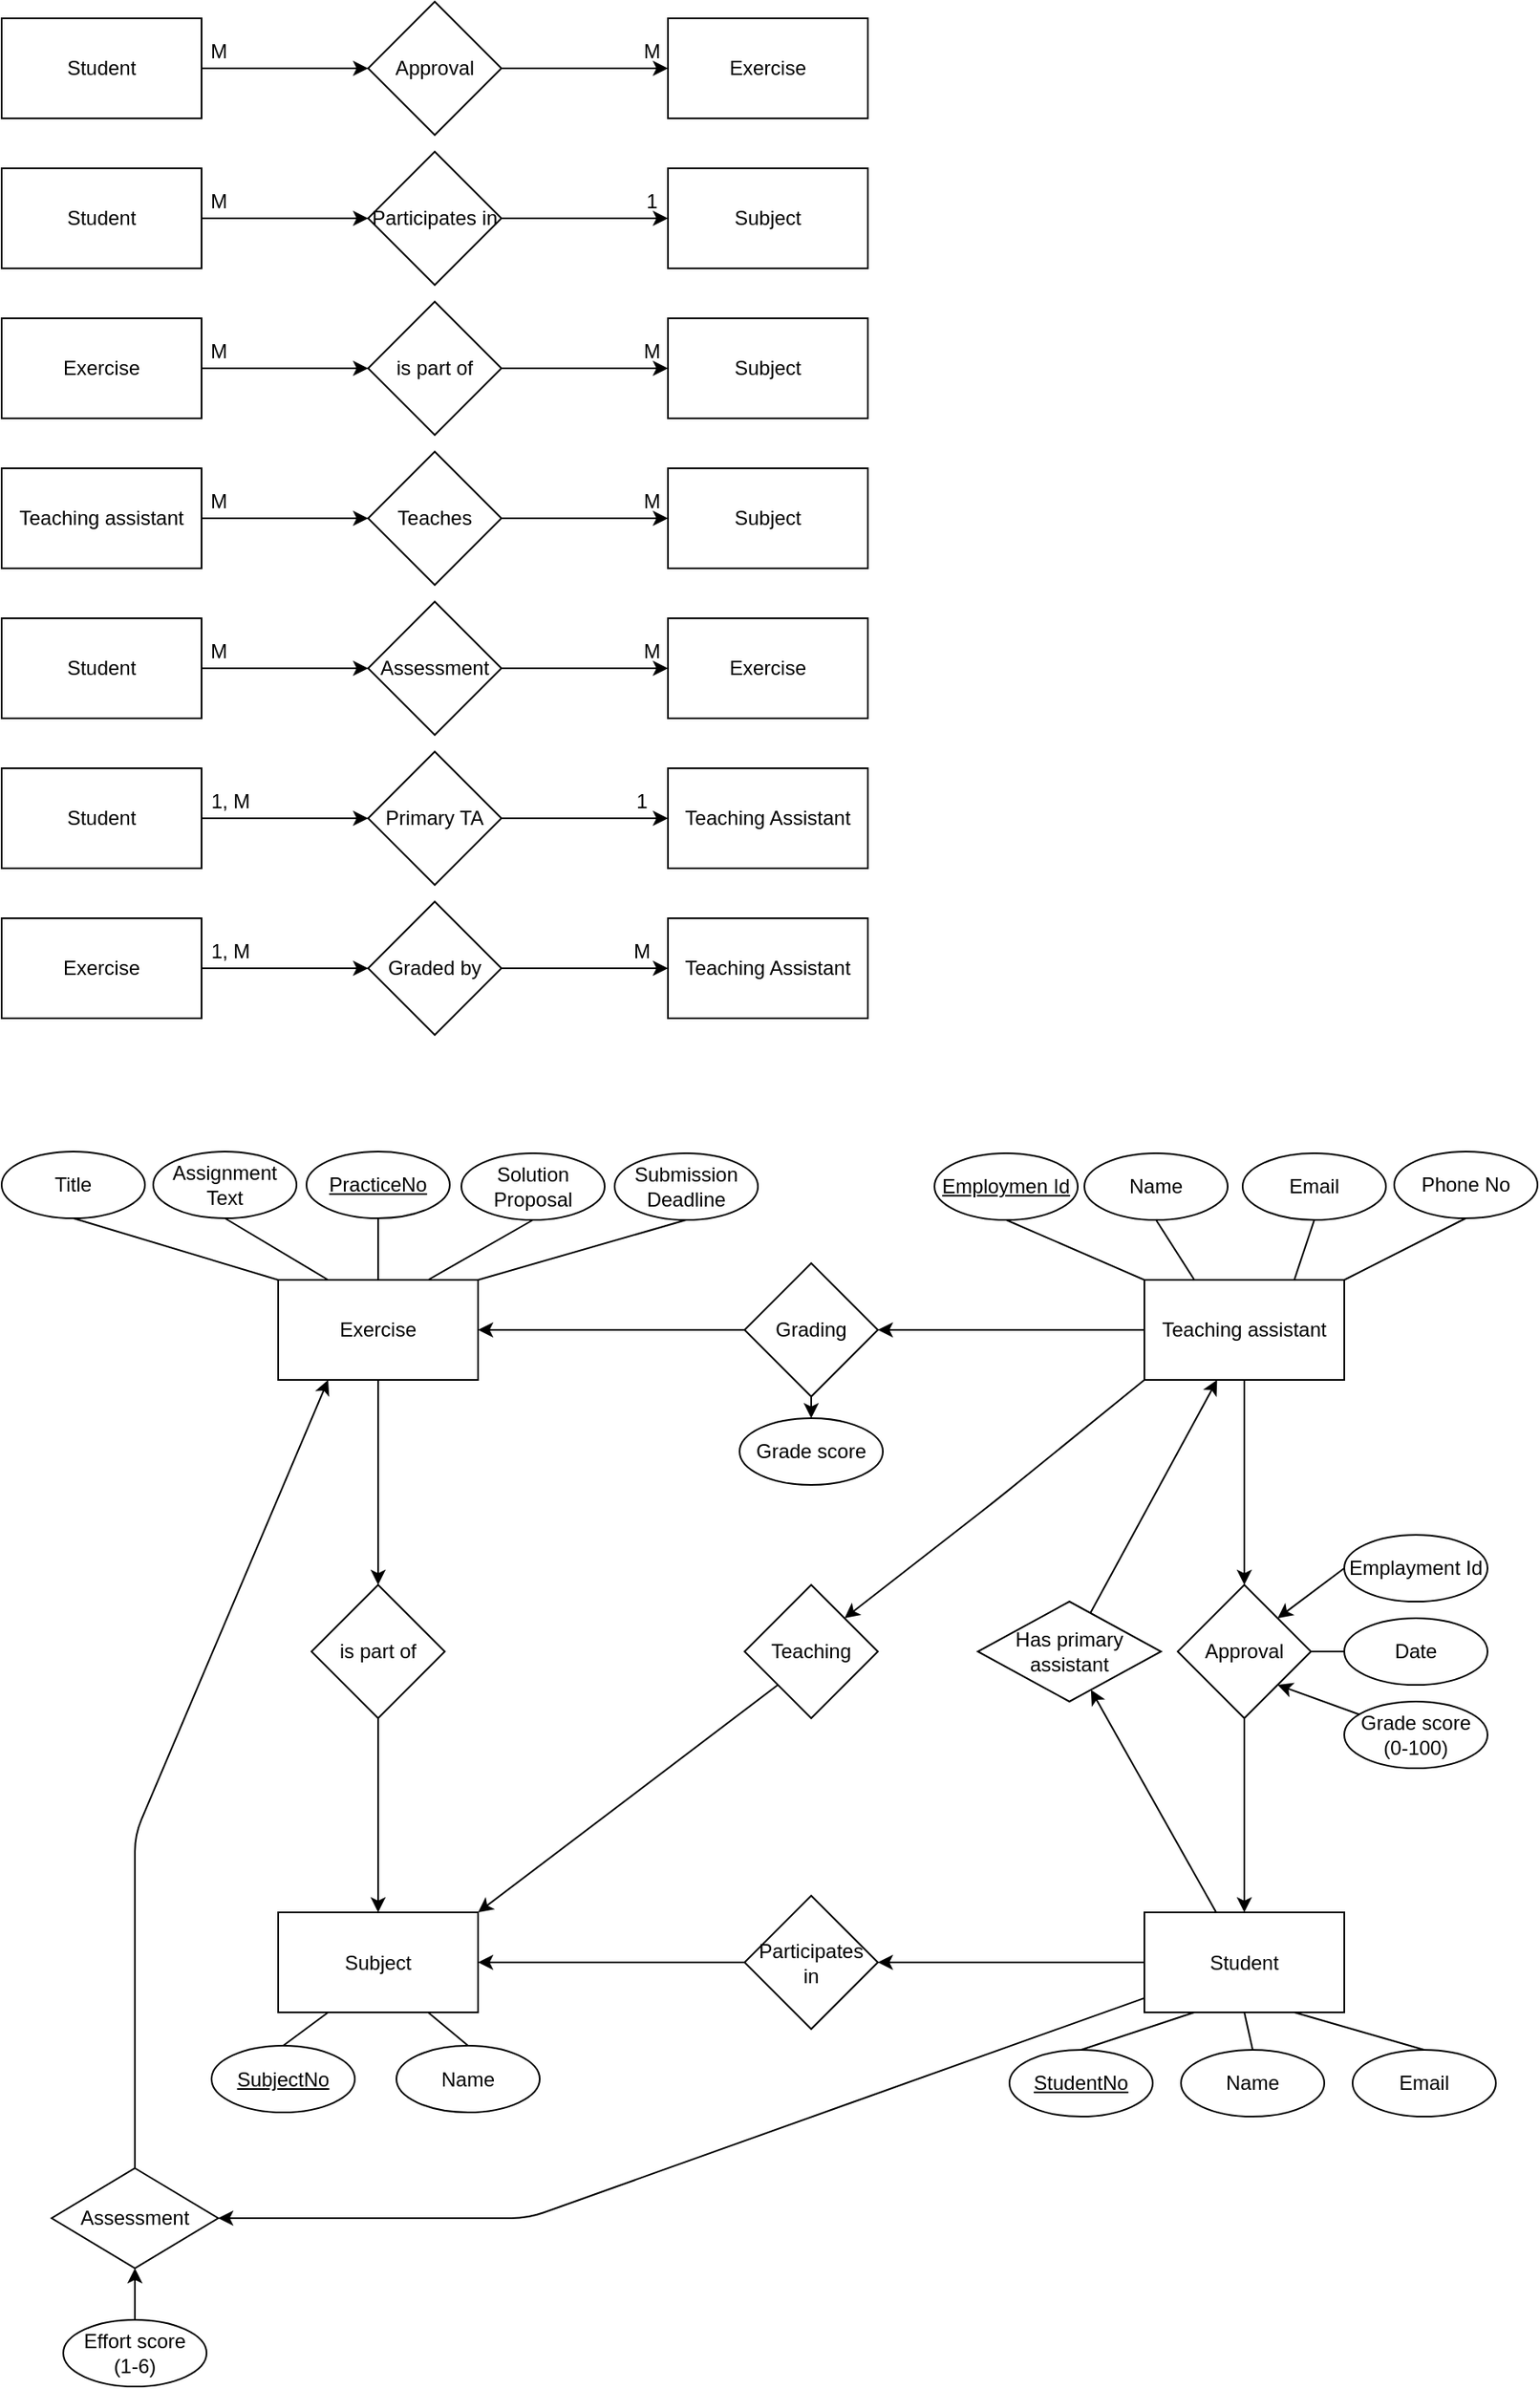 <mxfile>
    <diagram id="Trdfxok5Aq1pw58_UTrk" name="Page-1">
        <mxGraphModel dx="1140" dy="910" grid="1" gridSize="10" guides="1" tooltips="1" connect="1" arrows="1" fold="1" page="1" pageScale="1" pageWidth="827" pageHeight="1169" math="0" shadow="0">
            <root>
                <mxCell id="0"/>
                <mxCell id="1" parent="0"/>
                <mxCell id="164" style="edgeStyle=none;html=1;exitX=1;exitY=0.5;exitDx=0;exitDy=0;" edge="1" parent="1" source="5akjp0fPnfC4H997W78s-1" target="5akjp0fPnfC4H997W78s-3">
                    <mxGeometry relative="1" as="geometry"/>
                </mxCell>
                <mxCell id="5akjp0fPnfC4H997W78s-1" value="Student" style="rounded=0;whiteSpace=wrap;html=1;" parent="1" vertex="1">
                    <mxGeometry x="40" y="40" width="120" height="60" as="geometry"/>
                </mxCell>
                <mxCell id="5akjp0fPnfC4H997W78s-2" value="Exercise" style="rounded=0;whiteSpace=wrap;html=1;" parent="1" vertex="1">
                    <mxGeometry x="440" y="40" width="120" height="60" as="geometry"/>
                </mxCell>
                <mxCell id="165" style="edgeStyle=none;html=1;exitX=1;exitY=0.5;exitDx=0;exitDy=0;" edge="1" parent="1" source="5akjp0fPnfC4H997W78s-3" target="5akjp0fPnfC4H997W78s-2">
                    <mxGeometry relative="1" as="geometry"/>
                </mxCell>
                <mxCell id="5akjp0fPnfC4H997W78s-3" value="Approval" style="rhombus;whiteSpace=wrap;html=1;" parent="1" vertex="1">
                    <mxGeometry x="260" y="30" width="80" height="80" as="geometry"/>
                </mxCell>
                <mxCell id="166" style="edgeStyle=none;html=1;exitX=1;exitY=0.5;exitDx=0;exitDy=0;" edge="1" parent="1" source="5akjp0fPnfC4H997W78s-25" target="5akjp0fPnfC4H997W78s-27">
                    <mxGeometry relative="1" as="geometry"/>
                </mxCell>
                <mxCell id="5akjp0fPnfC4H997W78s-25" value="Student" style="rounded=0;whiteSpace=wrap;html=1;" parent="1" vertex="1">
                    <mxGeometry x="40" y="130" width="120" height="60" as="geometry"/>
                </mxCell>
                <mxCell id="5akjp0fPnfC4H997W78s-26" value="Subject" style="rounded=0;whiteSpace=wrap;html=1;" parent="1" vertex="1">
                    <mxGeometry x="440" y="130" width="120" height="60" as="geometry"/>
                </mxCell>
                <mxCell id="167" style="edgeStyle=none;html=1;exitX=1;exitY=0.5;exitDx=0;exitDy=0;" edge="1" parent="1" source="5akjp0fPnfC4H997W78s-27" target="5akjp0fPnfC4H997W78s-26">
                    <mxGeometry relative="1" as="geometry"/>
                </mxCell>
                <mxCell id="5akjp0fPnfC4H997W78s-27" value="Participates in" style="rhombus;whiteSpace=wrap;html=1;" parent="1" vertex="1">
                    <mxGeometry x="260" y="120" width="80" height="80" as="geometry"/>
                </mxCell>
                <mxCell id="168" style="edgeStyle=none;html=1;exitX=1;exitY=0.5;exitDx=0;exitDy=0;entryX=0;entryY=0.5;entryDx=0;entryDy=0;" edge="1" parent="1" source="5akjp0fPnfC4H997W78s-30" target="5akjp0fPnfC4H997W78s-32">
                    <mxGeometry relative="1" as="geometry"/>
                </mxCell>
                <mxCell id="5akjp0fPnfC4H997W78s-30" value="Exercise" style="rounded=0;whiteSpace=wrap;html=1;" parent="1" vertex="1">
                    <mxGeometry x="40" y="220" width="120" height="60" as="geometry"/>
                </mxCell>
                <mxCell id="5akjp0fPnfC4H997W78s-31" value="Subject" style="rounded=0;whiteSpace=wrap;html=1;" parent="1" vertex="1">
                    <mxGeometry x="440" y="220" width="120" height="60" as="geometry"/>
                </mxCell>
                <mxCell id="95" value="Teaching" style="rhombus;whiteSpace=wrap;html=1;" vertex="1" parent="1">
                    <mxGeometry x="486" y="980" width="80" height="80" as="geometry"/>
                </mxCell>
                <mxCell id="98" style="edgeStyle=none;html=1;exitX=0;exitY=1;exitDx=0;exitDy=0;entryX=1;entryY=0;entryDx=0;entryDy=0;" edge="1" parent="1" source="95" target="64">
                    <mxGeometry relative="1" as="geometry"/>
                </mxCell>
                <mxCell id="48" value="Approval" style="rhombus;whiteSpace=wrap;html=1;" vertex="1" parent="1">
                    <mxGeometry x="746" y="980" width="80" height="80" as="geometry"/>
                </mxCell>
                <mxCell id="52" value="" style="endArrow=none;html=1;rounded=0;entryX=0;entryY=0;entryDx=0;entryDy=0;exitX=0.5;exitY=1;exitDx=0;exitDy=0;" edge="1" parent="1" source="75" target="50">
                    <mxGeometry width="50" height="50" relative="1" as="geometry">
                        <mxPoint x="168" y="1124.5" as="sourcePoint"/>
                        <mxPoint x="226" y="1151.5" as="targetPoint"/>
                    </mxGeometry>
                </mxCell>
                <mxCell id="53" value="" style="endArrow=none;html=1;rounded=0;entryX=0.25;entryY=0;entryDx=0;entryDy=0;exitX=0.5;exitY=1;exitDx=0;exitDy=0;" edge="1" parent="1" source="74" target="50">
                    <mxGeometry width="50" height="50" relative="1" as="geometry">
                        <mxPoint x="344.13" y="760.442" as="sourcePoint"/>
                        <mxPoint x="156" y="1301.5" as="targetPoint"/>
                    </mxGeometry>
                </mxCell>
                <mxCell id="54" value="" style="endArrow=none;html=1;rounded=0;exitX=0.5;exitY=1;exitDx=0;exitDy=0;entryX=0.75;entryY=0;entryDx=0;entryDy=0;" edge="1" parent="1" source="49" target="50">
                    <mxGeometry width="50" height="50" relative="1" as="geometry">
                        <mxPoint x="166" y="1341.5" as="sourcePoint"/>
                        <mxPoint x="423" y="811.5" as="targetPoint"/>
                    </mxGeometry>
                </mxCell>
                <mxCell id="55" value="" style="endArrow=none;html=1;rounded=0;exitX=1;exitY=0;exitDx=0;exitDy=0;entryX=0.5;entryY=1;entryDx=0;entryDy=0;" edge="1" parent="1" source="50" target="73">
                    <mxGeometry width="50" height="50" relative="1" as="geometry">
                        <mxPoint x="356" y="1211.5" as="sourcePoint"/>
                        <mxPoint x="579.599" y="756.525" as="targetPoint"/>
                    </mxGeometry>
                </mxCell>
                <mxCell id="57" value="" style="endArrow=none;html=1;rounded=0;exitX=0;exitY=0.5;exitDx=0;exitDy=0;entryX=1;entryY=0.5;entryDx=0;entryDy=0;" edge="1" parent="1" source="113" target="48">
                    <mxGeometry width="50" height="50" relative="1" as="geometry">
                        <mxPoint x="851" y="1024" as="sourcePoint"/>
                        <mxPoint x="748" y="966.5" as="targetPoint"/>
                    </mxGeometry>
                </mxCell>
                <mxCell id="59" value="Student" style="rounded=0;whiteSpace=wrap;html=1;" vertex="1" parent="1">
                    <mxGeometry x="726" y="1176.5" width="120" height="60" as="geometry"/>
                </mxCell>
                <mxCell id="60" value="" style="endArrow=none;html=1;rounded=0;entryX=0.75;entryY=1;entryDx=0;entryDy=0;exitX=0.5;exitY=0;exitDx=0;exitDy=0;" edge="1" parent="1" source="78" target="59">
                    <mxGeometry width="50" height="50" relative="1" as="geometry">
                        <mxPoint x="901" y="1249" as="sourcePoint"/>
                        <mxPoint x="621" y="1449" as="targetPoint"/>
                    </mxGeometry>
                </mxCell>
                <mxCell id="61" value="" style="endArrow=none;html=1;rounded=0;exitX=0.5;exitY=0;exitDx=0;exitDy=0;entryX=0.5;entryY=1;entryDx=0;entryDy=0;" edge="1" parent="1" source="79" target="59">
                    <mxGeometry width="50" height="50" relative="1" as="geometry">
                        <mxPoint x="801" y="1334" as="sourcePoint"/>
                        <mxPoint x="731" y="1439" as="targetPoint"/>
                    </mxGeometry>
                </mxCell>
                <mxCell id="62" value="" style="endArrow=none;html=1;rounded=0;entryX=0.25;entryY=1;entryDx=0;entryDy=0;exitX=0.5;exitY=0;exitDx=0;exitDy=0;" edge="1" parent="1" source="80" target="59">
                    <mxGeometry width="50" height="50" relative="1" as="geometry">
                        <mxPoint x="681" y="1249" as="sourcePoint"/>
                        <mxPoint x="521" y="1519" as="targetPoint"/>
                    </mxGeometry>
                </mxCell>
                <mxCell id="63" style="edgeStyle=none;html=1;" edge="1" parent="1" source="71" target="64">
                    <mxGeometry relative="1" as="geometry">
                        <mxPoint x="406" y="1165" as="targetPoint"/>
                    </mxGeometry>
                </mxCell>
                <mxCell id="64" value="Subject" style="rounded=0;whiteSpace=wrap;html=1;" vertex="1" parent="1">
                    <mxGeometry x="206" y="1176.5" width="120" height="60" as="geometry"/>
                </mxCell>
                <mxCell id="65" value="" style="endArrow=none;html=1;rounded=0;entryX=0.5;entryY=0;entryDx=0;entryDy=0;exitX=0.75;exitY=1;exitDx=0;exitDy=0;" edge="1" parent="1" source="64" target="77">
                    <mxGeometry width="50" height="50" relative="1" as="geometry">
                        <mxPoint x="786" y="1516.5" as="sourcePoint"/>
                        <mxPoint x="329" y="1296.5" as="targetPoint"/>
                    </mxGeometry>
                </mxCell>
                <mxCell id="66" value="" style="endArrow=none;html=1;rounded=0;entryX=0.5;entryY=0;entryDx=0;entryDy=0;exitX=0.25;exitY=1;exitDx=0;exitDy=0;" edge="1" parent="1" source="64" target="76">
                    <mxGeometry width="50" height="50" relative="1" as="geometry">
                        <mxPoint x="676" y="1556.5" as="sourcePoint"/>
                        <mxPoint x="206" y="1291.5" as="targetPoint"/>
                    </mxGeometry>
                </mxCell>
                <mxCell id="67" style="edgeStyle=none;html=1;" edge="1" parent="1" target="69" source="50">
                    <mxGeometry relative="1" as="geometry">
                        <mxPoint x="286" y="911.5" as="sourcePoint"/>
                        <mxPoint x="336" y="919" as="targetPoint"/>
                    </mxGeometry>
                </mxCell>
                <mxCell id="68" style="edgeStyle=none;html=1;exitX=0.5;exitY=1;exitDx=0;exitDy=0;" edge="1" parent="1" source="69" target="64">
                    <mxGeometry relative="1" as="geometry"/>
                </mxCell>
                <mxCell id="69" value="is part of" style="rhombus;whiteSpace=wrap;html=1;" vertex="1" parent="1">
                    <mxGeometry x="226" y="980" width="80" height="80" as="geometry"/>
                </mxCell>
                <mxCell id="70" style="edgeStyle=none;html=1;" edge="1" parent="1" source="59" target="71">
                    <mxGeometry relative="1" as="geometry">
                        <mxPoint x="456" y="1207" as="sourcePoint"/>
                        <mxPoint x="536" y="1155" as="targetPoint"/>
                    </mxGeometry>
                </mxCell>
                <mxCell id="71" value="Participates&lt;br&gt;in" style="rhombus;whiteSpace=wrap;html=1;" vertex="1" parent="1">
                    <mxGeometry x="486" y="1166.5" width="80" height="80" as="geometry"/>
                </mxCell>
                <mxCell id="72" value="&lt;div&gt;&lt;u&gt;PracticeNo&lt;/u&gt;&lt;/div&gt;" style="ellipse;whiteSpace=wrap;html=1;" vertex="1" parent="1">
                    <mxGeometry x="223" y="720" width="86" height="40" as="geometry"/>
                </mxCell>
                <mxCell id="73" value="&lt;div&gt;&lt;div&gt;Submission&lt;/div&gt;&lt;div&gt;Deadline&lt;/div&gt;&lt;/div&gt;" style="ellipse;whiteSpace=wrap;html=1;" vertex="1" parent="1">
                    <mxGeometry x="408" y="721" width="86" height="40" as="geometry"/>
                </mxCell>
                <mxCell id="74" value="&lt;div&gt;Assignment&lt;/div&gt;&lt;div&gt;Text&lt;/div&gt;" style="ellipse;whiteSpace=wrap;html=1;" vertex="1" parent="1">
                    <mxGeometry x="131" y="720" width="86" height="40" as="geometry"/>
                </mxCell>
                <mxCell id="75" value="&lt;div&gt;Title&lt;/div&gt;" style="ellipse;whiteSpace=wrap;html=1;" vertex="1" parent="1">
                    <mxGeometry x="40" y="720" width="86" height="40" as="geometry"/>
                </mxCell>
                <mxCell id="76" value="&lt;div&gt;&lt;u&gt;SubjectNo&lt;/u&gt;&lt;/div&gt;" style="ellipse;whiteSpace=wrap;html=1;" vertex="1" parent="1">
                    <mxGeometry x="166" y="1256.5" width="86" height="40" as="geometry"/>
                </mxCell>
                <mxCell id="77" value="&lt;div&gt;Name&lt;/div&gt;" style="ellipse;whiteSpace=wrap;html=1;" vertex="1" parent="1">
                    <mxGeometry x="277" y="1256.5" width="86" height="40" as="geometry"/>
                </mxCell>
                <mxCell id="78" value="&lt;div&gt;Email&lt;/div&gt;" style="ellipse;whiteSpace=wrap;html=1;" vertex="1" parent="1">
                    <mxGeometry x="851" y="1259" width="86" height="40" as="geometry"/>
                </mxCell>
                <mxCell id="79" value="&lt;div&gt;Name&lt;/div&gt;" style="ellipse;whiteSpace=wrap;html=1;" vertex="1" parent="1">
                    <mxGeometry x="748" y="1259" width="86" height="40" as="geometry"/>
                </mxCell>
                <mxCell id="80" value="&lt;div&gt;&lt;u&gt;StudentNo&lt;/u&gt;&lt;/div&gt;" style="ellipse;whiteSpace=wrap;html=1;" vertex="1" parent="1">
                    <mxGeometry x="645" y="1259" width="86" height="40" as="geometry"/>
                </mxCell>
                <mxCell id="81" value="&lt;div&gt;Name&lt;/div&gt;" style="ellipse;whiteSpace=wrap;html=1;" vertex="1" parent="1">
                    <mxGeometry x="690" y="721" width="86" height="40" as="geometry"/>
                </mxCell>
                <mxCell id="83" value="" style="endArrow=none;html=1;entryX=0.5;entryY=1;entryDx=0;entryDy=0;exitX=0.25;exitY=0;exitDx=0;exitDy=0;" edge="1" parent="1" source="2" target="81">
                    <mxGeometry width="50" height="50" relative="1" as="geometry">
                        <mxPoint x="876" y="921.5" as="sourcePoint"/>
                        <mxPoint x="926" y="871.5" as="targetPoint"/>
                    </mxGeometry>
                </mxCell>
                <mxCell id="84" value="&lt;div&gt;&lt;u&gt;Employmen Id&lt;/u&gt;&lt;/div&gt;" style="ellipse;whiteSpace=wrap;html=1;" vertex="1" parent="1">
                    <mxGeometry x="600" y="721" width="86" height="40" as="geometry"/>
                </mxCell>
                <mxCell id="85" value="" style="endArrow=none;html=1;entryX=0.5;entryY=1;entryDx=0;entryDy=0;exitX=0;exitY=0;exitDx=0;exitDy=0;" edge="1" parent="1" target="84" source="2">
                    <mxGeometry width="50" height="50" relative="1" as="geometry">
                        <mxPoint x="840.04" y="791.5" as="sourcePoint"/>
                        <mxPoint x="920.04" y="821.5" as="targetPoint"/>
                    </mxGeometry>
                </mxCell>
                <mxCell id="86" value="&lt;div&gt;Email&lt;/div&gt;" style="ellipse;whiteSpace=wrap;html=1;" vertex="1" parent="1">
                    <mxGeometry x="785" y="721" width="86" height="40" as="geometry"/>
                </mxCell>
                <mxCell id="87" value="" style="endArrow=none;html=1;entryX=0.5;entryY=1;entryDx=0;entryDy=0;exitX=0.75;exitY=0;exitDx=0;exitDy=0;" edge="1" parent="1" target="86" source="2">
                    <mxGeometry width="50" height="50" relative="1" as="geometry">
                        <mxPoint x="846" y="829" as="sourcePoint"/>
                        <mxPoint x="920.04" y="904" as="targetPoint"/>
                    </mxGeometry>
                </mxCell>
                <mxCell id="88" value="&lt;div&gt;Phone No&lt;/div&gt;" style="ellipse;whiteSpace=wrap;html=1;" vertex="1" parent="1">
                    <mxGeometry x="876" y="720" width="86" height="40" as="geometry"/>
                </mxCell>
                <mxCell id="89" value="" style="endArrow=none;html=1;entryX=0.5;entryY=1;entryDx=0;entryDy=0;exitX=1;exitY=0;exitDx=0;exitDy=0;" edge="1" parent="1" target="88" source="2">
                    <mxGeometry width="50" height="50" relative="1" as="geometry">
                        <mxPoint x="840.04" y="927" as="sourcePoint"/>
                        <mxPoint x="920.04" y="957" as="targetPoint"/>
                    </mxGeometry>
                </mxCell>
                <mxCell id="5akjp0fPnfC4H997W78s-32" value="is part of" style="rhombus;whiteSpace=wrap;html=1;" parent="1" vertex="1">
                    <mxGeometry x="260" y="210" width="80" height="80" as="geometry"/>
                </mxCell>
                <mxCell id="51" value="" style="endArrow=none;html=1;rounded=0;entryX=0.5;entryY=0;entryDx=0;entryDy=0;exitX=0.5;exitY=1;exitDx=0;exitDy=0;" edge="1" parent="1" target="50" source="72">
                    <mxGeometry width="50" height="50" relative="1" as="geometry">
                        <mxPoint x="423" y="760.25" as="sourcePoint"/>
                        <mxPoint x="176" y="1091.5" as="targetPoint"/>
                    </mxGeometry>
                </mxCell>
                <mxCell id="49" value="&lt;div&gt;Solution&lt;/div&gt;&lt;div&gt;Proposal&lt;br&gt;&lt;/div&gt;" style="ellipse;whiteSpace=wrap;html=1;" vertex="1" parent="1">
                    <mxGeometry x="316" y="721" width="86" height="40" as="geometry"/>
                </mxCell>
                <mxCell id="99" style="edgeStyle=none;html=1;exitX=0;exitY=0.5;exitDx=0;exitDy=0;entryX=1;entryY=0;entryDx=0;entryDy=0;" edge="1" parent="1" source="112" target="48">
                    <mxGeometry relative="1" as="geometry">
                        <mxPoint x="851" y="955" as="sourcePoint"/>
                    </mxGeometry>
                </mxCell>
                <mxCell id="97" style="edgeStyle=none;html=1;exitX=0;exitY=1;exitDx=0;exitDy=0;entryX=1;entryY=0;entryDx=0;entryDy=0;" edge="1" parent="1" source="2" target="95">
                    <mxGeometry relative="1" as="geometry">
                        <Array as="points">
                            <mxPoint x="636" y="930"/>
                        </Array>
                    </mxGeometry>
                </mxCell>
                <mxCell id="100" value="Has primary assistant" style="rhombus;whiteSpace=wrap;html=1;" vertex="1" parent="1">
                    <mxGeometry x="626" y="990" width="110" height="60" as="geometry"/>
                </mxCell>
                <mxCell id="50" value="Exercise" style="rounded=0;whiteSpace=wrap;html=1;" vertex="1" parent="1">
                    <mxGeometry x="206" y="797" width="120" height="60" as="geometry"/>
                </mxCell>
                <mxCell id="179" style="edgeStyle=none;html=1;exitX=0.5;exitY=1;exitDx=0;exitDy=0;entryX=0.5;entryY=0;entryDx=0;entryDy=0;" edge="1" parent="1" source="93" target="177">
                    <mxGeometry relative="1" as="geometry"/>
                </mxCell>
                <mxCell id="181" style="edgeStyle=none;html=1;exitX=0;exitY=0.5;exitDx=0;exitDy=0;entryX=1;entryY=0.5;entryDx=0;entryDy=0;" edge="1" parent="1" source="93" target="50">
                    <mxGeometry relative="1" as="geometry"/>
                </mxCell>
                <mxCell id="93" value="Grading" style="rhombus;whiteSpace=wrap;html=1;" vertex="1" parent="1">
                    <mxGeometry x="486" y="787" width="80" height="80" as="geometry"/>
                </mxCell>
                <mxCell id="180" style="edgeStyle=none;html=1;exitX=0;exitY=0.5;exitDx=0;exitDy=0;entryX=1;entryY=0.5;entryDx=0;entryDy=0;" edge="1" parent="1" source="2" target="93">
                    <mxGeometry relative="1" as="geometry"/>
                </mxCell>
                <mxCell id="2" value="Teaching assistant" style="rounded=0;whiteSpace=wrap;html=1;" parent="1" vertex="1">
                    <mxGeometry x="726" y="797" width="120" height="60" as="geometry"/>
                </mxCell>
                <mxCell id="102" value="" style="endArrow=classic;html=1;" edge="1" parent="1" source="59" target="100">
                    <mxGeometry width="50" height="50" relative="1" as="geometry">
                        <mxPoint x="581" y="1096.5" as="sourcePoint"/>
                        <mxPoint x="631" y="1046.5" as="targetPoint"/>
                    </mxGeometry>
                </mxCell>
                <mxCell id="103" value="" style="endArrow=classic;html=1;" edge="1" parent="1" source="100" target="2">
                    <mxGeometry width="50" height="50" relative="1" as="geometry">
                        <mxPoint x="516" y="1009" as="sourcePoint"/>
                        <mxPoint x="566" y="959" as="targetPoint"/>
                    </mxGeometry>
                </mxCell>
                <mxCell id="104" value="Assessment" style="rhombus;whiteSpace=wrap;html=1;" vertex="1" parent="1">
                    <mxGeometry x="70" y="1330" width="100" height="60" as="geometry"/>
                </mxCell>
                <mxCell id="108" style="edgeStyle=none;html=1;entryX=1;entryY=1;entryDx=0;entryDy=0;" edge="1" parent="1" source="176" target="48">
                    <mxGeometry relative="1" as="geometry">
                        <mxPoint x="846" y="1070" as="sourcePoint"/>
                    </mxGeometry>
                </mxCell>
                <mxCell id="113" value="&lt;div&gt;Date&lt;/div&gt;" style="ellipse;whiteSpace=wrap;html=1;" vertex="1" parent="1">
                    <mxGeometry x="846" y="1000" width="86" height="40" as="geometry"/>
                </mxCell>
                <mxCell id="112" value="&lt;div&gt;Emplayment Id&lt;/div&gt;" style="ellipse;whiteSpace=wrap;html=1;" vertex="1" parent="1">
                    <mxGeometry x="846" y="950" width="86" height="40" as="geometry"/>
                </mxCell>
                <mxCell id="107" value="" style="endArrow=classic;html=1;exitX=0.5;exitY=0;exitDx=0;exitDy=0;entryX=0.25;entryY=1;entryDx=0;entryDy=0;" edge="1" parent="1" source="104" target="50">
                    <mxGeometry width="50" height="50" relative="1" as="geometry">
                        <mxPoint x="516" y="1009" as="sourcePoint"/>
                        <mxPoint x="566" y="959" as="targetPoint"/>
                        <Array as="points">
                            <mxPoint x="120" y="1130"/>
                        </Array>
                    </mxGeometry>
                </mxCell>
                <mxCell id="106" value="" style="endArrow=classic;html=1;entryX=1;entryY=0.5;entryDx=0;entryDy=0;" edge="1" parent="1" source="59" target="104">
                    <mxGeometry width="50" height="50" relative="1" as="geometry">
                        <mxPoint x="516" y="1094" as="sourcePoint"/>
                        <mxPoint x="566" y="1044" as="targetPoint"/>
                        <Array as="points">
                            <mxPoint x="356" y="1360"/>
                        </Array>
                    </mxGeometry>
                </mxCell>
                <mxCell id="170" style="edgeStyle=none;html=1;exitX=1;exitY=0.5;exitDx=0;exitDy=0;entryX=0;entryY=0.5;entryDx=0;entryDy=0;" edge="1" parent="1" source="125" target="127">
                    <mxGeometry relative="1" as="geometry"/>
                </mxCell>
                <mxCell id="5akjp0fPnfC4H997W78s-40" value="M" style="text;html=1;resizable=0;autosize=1;align=center;verticalAlign=middle;points=[];fillColor=none;strokeColor=none;rounded=0;" parent="1" vertex="1">
                    <mxGeometry x="420" y="50" width="20" height="20" as="geometry"/>
                </mxCell>
                <mxCell id="130" value="M" style="text;html=1;resizable=0;autosize=1;align=center;verticalAlign=middle;points=[];fillColor=none;strokeColor=none;rounded=0;" vertex="1" parent="1">
                    <mxGeometry x="160" y="320" width="20" height="20" as="geometry"/>
                </mxCell>
                <mxCell id="131" value="M" style="text;html=1;resizable=0;autosize=1;align=center;verticalAlign=middle;points=[];fillColor=none;strokeColor=none;rounded=0;" vertex="1" parent="1">
                    <mxGeometry x="420" y="320" width="20" height="20" as="geometry"/>
                </mxCell>
                <mxCell id="173" style="edgeStyle=none;html=1;exitX=1;exitY=0.5;exitDx=0;exitDy=0;entryX=0;entryY=0.5;entryDx=0;entryDy=0;" edge="1" parent="1" source="132" target="134">
                    <mxGeometry relative="1" as="geometry"/>
                </mxCell>
                <mxCell id="132" value="Student" style="rounded=0;whiteSpace=wrap;html=1;" vertex="1" parent="1">
                    <mxGeometry x="40" y="400" width="120" height="60" as="geometry"/>
                </mxCell>
                <mxCell id="133" value="Exercise" style="rounded=0;whiteSpace=wrap;html=1;" vertex="1" parent="1">
                    <mxGeometry x="440" y="400" width="120" height="60" as="geometry"/>
                </mxCell>
                <mxCell id="125" value="Teaching assistant" style="rounded=0;whiteSpace=wrap;html=1;" vertex="1" parent="1">
                    <mxGeometry x="40" y="310" width="120" height="60" as="geometry"/>
                </mxCell>
                <mxCell id="92" style="edgeStyle=none;html=1;exitX=0.5;exitY=1;exitDx=0;exitDy=0;entryX=0.5;entryY=0;entryDx=0;entryDy=0;" edge="1" parent="1" source="48" target="59">
                    <mxGeometry relative="1" as="geometry">
                        <mxPoint x="651" y="1176.5" as="targetPoint"/>
                    </mxGeometry>
                </mxCell>
                <mxCell id="138" value="M" style="text;html=1;resizable=0;autosize=1;align=center;verticalAlign=middle;points=[];fillColor=none;strokeColor=none;rounded=0;rotation=0;" vertex="1" parent="1">
                    <mxGeometry x="420" y="410" width="20" height="20" as="geometry"/>
                </mxCell>
                <mxCell id="159" style="edgeStyle=none;html=1;exitX=1;exitY=0.5;exitDx=0;exitDy=0;entryX=0;entryY=0.5;entryDx=0;entryDy=0;" edge="1" parent="1" source="142" target="144">
                    <mxGeometry relative="1" as="geometry"/>
                </mxCell>
                <mxCell id="144" value="Primary TA" style="rhombus;whiteSpace=wrap;html=1;" vertex="1" parent="1">
                    <mxGeometry x="260" y="480" width="80" height="80" as="geometry"/>
                </mxCell>
                <mxCell id="160" style="edgeStyle=none;html=1;exitX=1;exitY=0.5;exitDx=0;exitDy=0;" edge="1" parent="1" source="144" target="143">
                    <mxGeometry relative="1" as="geometry"/>
                </mxCell>
                <mxCell id="147" value="Exercise" style="rounded=0;whiteSpace=wrap;html=1;" vertex="1" parent="1">
                    <mxGeometry x="40" y="580" width="120" height="60" as="geometry"/>
                </mxCell>
                <mxCell id="149" value="Graded by" style="rhombus;whiteSpace=wrap;html=1;" vertex="1" parent="1">
                    <mxGeometry x="260" y="570" width="80" height="80" as="geometry"/>
                </mxCell>
                <mxCell id="174" style="edgeStyle=none;html=1;exitX=1;exitY=0.5;exitDx=0;exitDy=0;entryX=0;entryY=0.5;entryDx=0;entryDy=0;" edge="1" parent="1" source="134" target="133">
                    <mxGeometry relative="1" as="geometry"/>
                </mxCell>
                <mxCell id="134" value="Assessment" style="rhombus;whiteSpace=wrap;html=1;" vertex="1" parent="1">
                    <mxGeometry x="260" y="390" width="80" height="80" as="geometry"/>
                </mxCell>
                <mxCell id="127" value="Teaches" style="rhombus;whiteSpace=wrap;html=1;" vertex="1" parent="1">
                    <mxGeometry x="260" y="300" width="80" height="80" as="geometry"/>
                </mxCell>
                <mxCell id="5akjp0fPnfC4H997W78s-41" value="M" style="text;html=1;resizable=0;autosize=1;align=center;verticalAlign=middle;points=[];fillColor=none;strokeColor=none;rounded=0;" parent="1" vertex="1">
                    <mxGeometry x="160" y="50" width="20" height="20" as="geometry"/>
                </mxCell>
                <mxCell id="5akjp0fPnfC4H997W78s-42" value="1" style="text;html=1;resizable=0;autosize=1;align=center;verticalAlign=middle;points=[];fillColor=none;strokeColor=none;rounded=0;" parent="1" vertex="1">
                    <mxGeometry x="420" y="140" width="20" height="20" as="geometry"/>
                </mxCell>
                <mxCell id="5akjp0fPnfC4H997W78s-43" value="M" style="text;html=1;resizable=0;autosize=1;align=center;verticalAlign=middle;points=[];fillColor=none;strokeColor=none;rounded=0;" parent="1" vertex="1">
                    <mxGeometry x="160" y="140" width="20" height="20" as="geometry"/>
                </mxCell>
                <mxCell id="5akjp0fPnfC4H997W78s-44" value="M" style="text;html=1;resizable=0;autosize=1;align=center;verticalAlign=middle;points=[];fillColor=none;strokeColor=none;rounded=0;" parent="1" vertex="1">
                    <mxGeometry x="160" y="230" width="20" height="20" as="geometry"/>
                </mxCell>
                <mxCell id="5akjp0fPnfC4H997W78s-45" value="M" style="text;html=1;resizable=0;autosize=1;align=center;verticalAlign=middle;points=[];fillColor=none;strokeColor=none;rounded=0;" parent="1" vertex="1">
                    <mxGeometry x="420" y="230" width="20" height="20" as="geometry"/>
                </mxCell>
                <mxCell id="90" style="edgeStyle=none;html=1;exitX=0.5;exitY=1;exitDx=0;exitDy=0;entryX=0.5;entryY=0;entryDx=0;entryDy=0;" edge="1" parent="1" source="2" target="48">
                    <mxGeometry relative="1" as="geometry"/>
                </mxCell>
                <mxCell id="169" style="edgeStyle=none;html=1;exitX=1;exitY=0.5;exitDx=0;exitDy=0;" edge="1" parent="1" source="5akjp0fPnfC4H997W78s-32" target="5akjp0fPnfC4H997W78s-31">
                    <mxGeometry relative="1" as="geometry"/>
                </mxCell>
                <mxCell id="126" value="Subject" style="rounded=0;whiteSpace=wrap;html=1;" vertex="1" parent="1">
                    <mxGeometry x="440" y="310" width="120" height="60" as="geometry"/>
                </mxCell>
                <mxCell id="143" value="Teaching Assistant" style="rounded=0;whiteSpace=wrap;html=1;" vertex="1" parent="1">
                    <mxGeometry x="440" y="490" width="120" height="60" as="geometry"/>
                </mxCell>
                <mxCell id="162" style="edgeStyle=none;html=1;exitX=1;exitY=0.5;exitDx=0;exitDy=0;entryX=0;entryY=0.5;entryDx=0;entryDy=0;" edge="1" parent="1" source="147" target="149">
                    <mxGeometry relative="1" as="geometry"/>
                </mxCell>
                <mxCell id="137" value="M" style="text;html=1;resizable=0;autosize=1;align=center;verticalAlign=middle;points=[];fillColor=none;strokeColor=none;rounded=0;" vertex="1" parent="1">
                    <mxGeometry x="160" y="410" width="20" height="20" as="geometry"/>
                </mxCell>
                <mxCell id="155" value="1, M" style="text;html=1;resizable=0;autosize=1;align=center;verticalAlign=middle;points=[];fillColor=none;strokeColor=none;rounded=0;rotation=0;" vertex="1" parent="1">
                    <mxGeometry x="157" y="590" width="40" height="20" as="geometry"/>
                </mxCell>
                <mxCell id="157" value="Teaching Assistant" style="rounded=0;whiteSpace=wrap;html=1;" vertex="1" parent="1">
                    <mxGeometry x="440" y="580" width="120" height="60" as="geometry"/>
                </mxCell>
                <mxCell id="158" value="M" style="text;html=1;resizable=0;autosize=1;align=center;verticalAlign=middle;points=[];fillColor=none;strokeColor=none;rounded=0;" vertex="1" parent="1">
                    <mxGeometry x="414" y="590" width="20" height="20" as="geometry"/>
                </mxCell>
                <mxCell id="142" value="Student" style="rounded=0;whiteSpace=wrap;html=1;" vertex="1" parent="1">
                    <mxGeometry x="40" y="490" width="120" height="60" as="geometry"/>
                </mxCell>
                <mxCell id="163" style="edgeStyle=none;html=1;exitX=1;exitY=0.5;exitDx=0;exitDy=0;entryX=0;entryY=0.5;entryDx=0;entryDy=0;" edge="1" parent="1" source="149" target="157">
                    <mxGeometry relative="1" as="geometry"/>
                </mxCell>
                <mxCell id="152" value="1" style="text;html=1;resizable=0;autosize=1;align=center;verticalAlign=middle;points=[];fillColor=none;strokeColor=none;rounded=0;" vertex="1" parent="1">
                    <mxGeometry x="414" y="500" width="20" height="20" as="geometry"/>
                </mxCell>
                <mxCell id="153" value="1, M" style="text;html=1;resizable=0;autosize=1;align=center;verticalAlign=middle;points=[];fillColor=none;strokeColor=none;rounded=0;" vertex="1" parent="1">
                    <mxGeometry x="157" y="500" width="40" height="20" as="geometry"/>
                </mxCell>
                <mxCell id="172" style="edgeStyle=none;html=1;exitX=1;exitY=0.5;exitDx=0;exitDy=0;entryX=0;entryY=0.5;entryDx=0;entryDy=0;" edge="1" parent="1" source="127" target="126">
                    <mxGeometry relative="1" as="geometry"/>
                </mxCell>
                <mxCell id="176" value="&lt;div&gt;Grade score&lt;/div&gt;&lt;div&gt;(0-100)&lt;/div&gt;" style="ellipse;whiteSpace=wrap;html=1;" vertex="1" parent="1">
                    <mxGeometry x="846" y="1050" width="86" height="40" as="geometry"/>
                </mxCell>
                <mxCell id="183" style="edgeStyle=none;html=1;exitX=0.5;exitY=0;exitDx=0;exitDy=0;" edge="1" parent="1" source="175" target="104">
                    <mxGeometry relative="1" as="geometry"/>
                </mxCell>
                <mxCell id="175" value="&lt;div&gt;Effort score&lt;/div&gt;&lt;div&gt;(1-6)&lt;/div&gt;" style="ellipse;whiteSpace=wrap;html=1;" vertex="1" parent="1">
                    <mxGeometry x="77" y="1421" width="86" height="40" as="geometry"/>
                </mxCell>
                <mxCell id="177" value="&lt;div&gt;Grade score&lt;/div&gt;" style="ellipse;whiteSpace=wrap;html=1;" vertex="1" parent="1">
                    <mxGeometry x="483" y="880" width="86" height="40" as="geometry"/>
                </mxCell>
            </root>
        </mxGraphModel>
    </diagram>
</mxfile>
